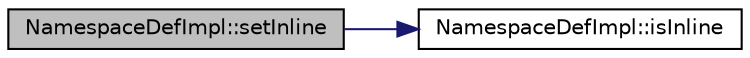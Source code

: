 digraph "NamespaceDefImpl::setInline"
{
 // LATEX_PDF_SIZE
  edge [fontname="Helvetica",fontsize="10",labelfontname="Helvetica",labelfontsize="10"];
  node [fontname="Helvetica",fontsize="10",shape=record];
  rankdir="LR";
  Node1 [label="NamespaceDefImpl::setInline",height=0.2,width=0.4,color="black", fillcolor="grey75", style="filled", fontcolor="black",tooltip=" "];
  Node1 -> Node2 [color="midnightblue",fontsize="10",style="solid",fontname="Helvetica"];
  Node2 [label="NamespaceDefImpl::isInline",height=0.2,width=0.4,color="black", fillcolor="white", style="filled",URL="$classNamespaceDefImpl.html#a3e88141b02b57c6a77bcc82f71cfa6a2",tooltip=" "];
}
